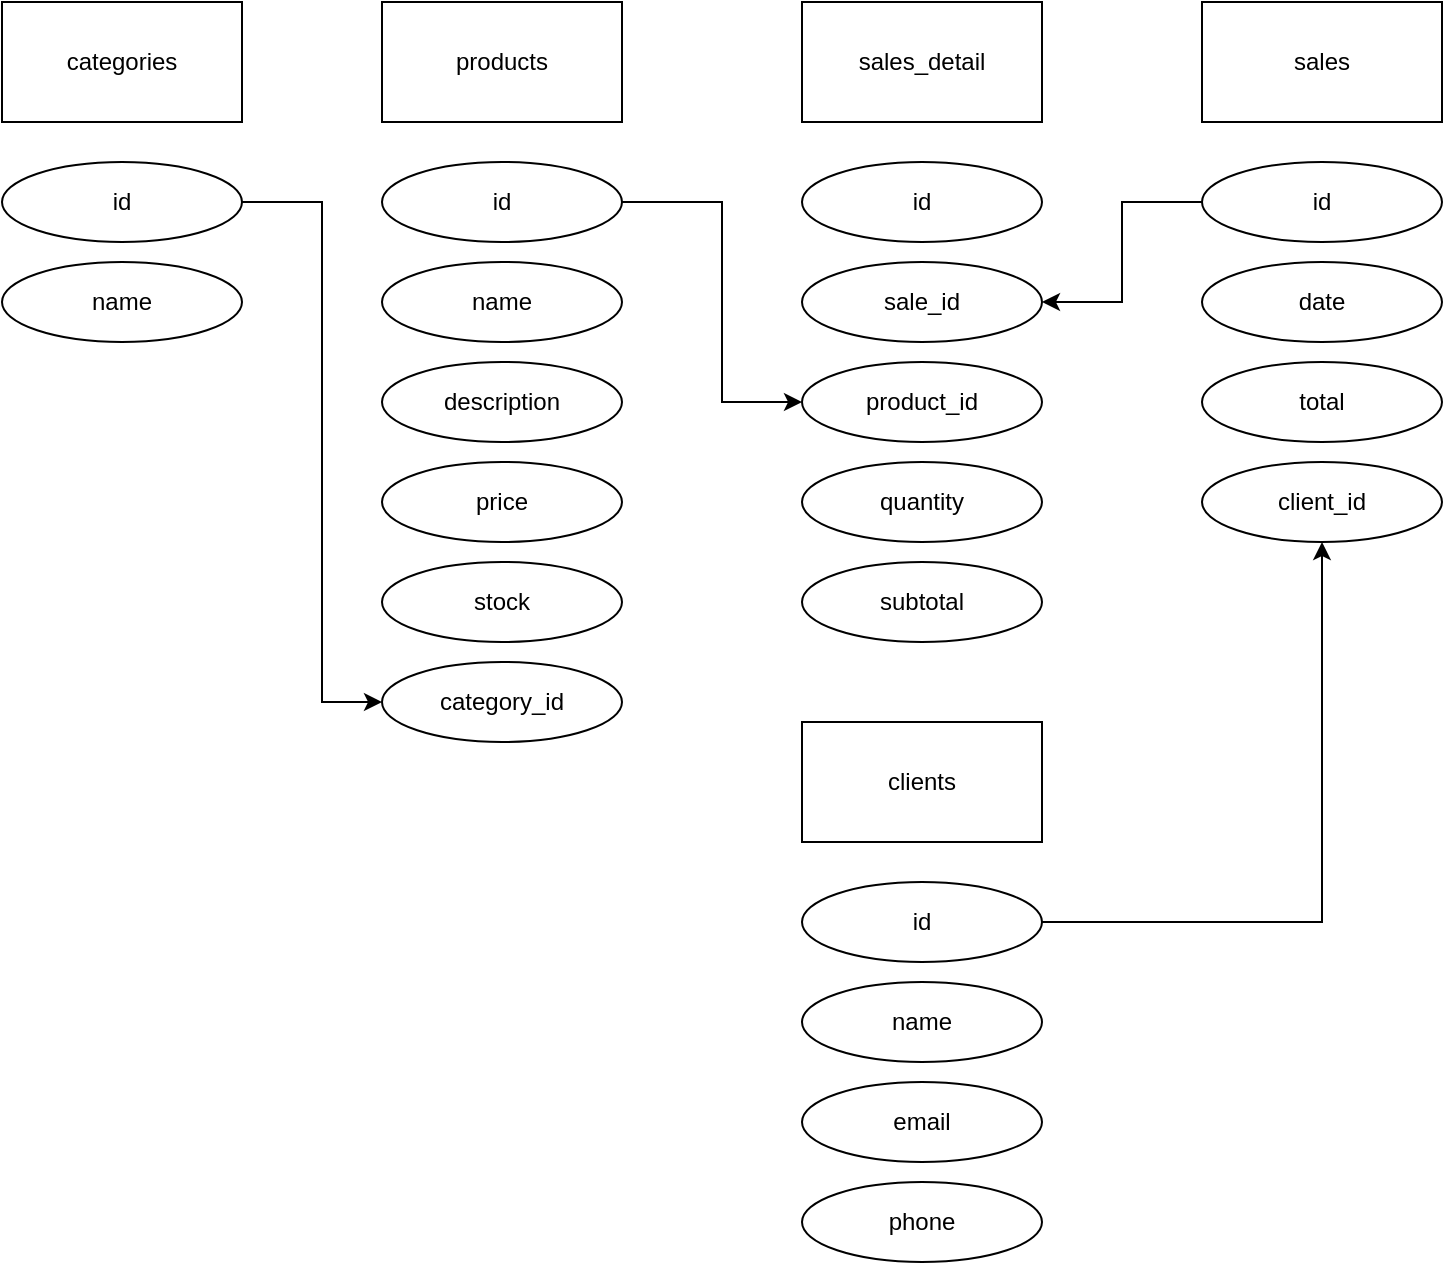<mxfile version="26.0.11">
  <diagram name="Página-1" id="KKtY-4QSCPNu8tnF1wRO">
    <mxGraphModel dx="1434" dy="738" grid="1" gridSize="10" guides="1" tooltips="1" connect="1" arrows="1" fold="1" page="1" pageScale="1" pageWidth="827" pageHeight="1169" math="0" shadow="0">
      <root>
        <mxCell id="0" />
        <mxCell id="1" parent="0" />
        <mxCell id="5BBRXqGd__htqxoRcPK4-16" value="" style="group" vertex="1" connectable="0" parent="1">
          <mxGeometry x="230" y="40" width="120" height="370" as="geometry" />
        </mxCell>
        <mxCell id="5BBRXqGd__htqxoRcPK4-1" value="products" style="rounded=0;whiteSpace=wrap;html=1;" vertex="1" parent="5BBRXqGd__htqxoRcPK4-16">
          <mxGeometry width="120" height="60" as="geometry" />
        </mxCell>
        <mxCell id="5BBRXqGd__htqxoRcPK4-2" value="id" style="ellipse;whiteSpace=wrap;html=1;strokeColor=light-dark(#000000,#009900);" vertex="1" parent="5BBRXqGd__htqxoRcPK4-16">
          <mxGeometry y="80" width="120" height="40" as="geometry" />
        </mxCell>
        <mxCell id="5BBRXqGd__htqxoRcPK4-3" value="name" style="ellipse;whiteSpace=wrap;html=1;" vertex="1" parent="5BBRXqGd__htqxoRcPK4-16">
          <mxGeometry y="130" width="120" height="40" as="geometry" />
        </mxCell>
        <mxCell id="5BBRXqGd__htqxoRcPK4-4" value="description" style="ellipse;whiteSpace=wrap;html=1;" vertex="1" parent="5BBRXqGd__htqxoRcPK4-16">
          <mxGeometry y="180" width="120" height="40" as="geometry" />
        </mxCell>
        <mxCell id="5BBRXqGd__htqxoRcPK4-5" value="price" style="ellipse;whiteSpace=wrap;html=1;" vertex="1" parent="5BBRXqGd__htqxoRcPK4-16">
          <mxGeometry y="230" width="120" height="40" as="geometry" />
        </mxCell>
        <mxCell id="5BBRXqGd__htqxoRcPK4-6" value="stock" style="ellipse;whiteSpace=wrap;html=1;" vertex="1" parent="5BBRXqGd__htqxoRcPK4-16">
          <mxGeometry y="280" width="120" height="40" as="geometry" />
        </mxCell>
        <mxCell id="5BBRXqGd__htqxoRcPK4-7" value="category_id" style="ellipse;whiteSpace=wrap;html=1;strokeColor=light-dark(#000000,#CC0000);" vertex="1" parent="5BBRXqGd__htqxoRcPK4-16">
          <mxGeometry y="330" width="120" height="40" as="geometry" />
        </mxCell>
        <mxCell id="5BBRXqGd__htqxoRcPK4-17" value="" style="group" vertex="1" connectable="0" parent="1">
          <mxGeometry x="40" y="40" width="120" height="170" as="geometry" />
        </mxCell>
        <mxCell id="5BBRXqGd__htqxoRcPK4-8" value="categories" style="rounded=0;whiteSpace=wrap;html=1;" vertex="1" parent="5BBRXqGd__htqxoRcPK4-17">
          <mxGeometry width="120" height="60" as="geometry" />
        </mxCell>
        <mxCell id="5BBRXqGd__htqxoRcPK4-9" value="id" style="ellipse;whiteSpace=wrap;html=1;strokeColor=light-dark(#000000,#009900);" vertex="1" parent="5BBRXqGd__htqxoRcPK4-17">
          <mxGeometry y="80" width="120" height="40" as="geometry" />
        </mxCell>
        <mxCell id="5BBRXqGd__htqxoRcPK4-10" value="name" style="ellipse;whiteSpace=wrap;html=1;" vertex="1" parent="5BBRXqGd__htqxoRcPK4-17">
          <mxGeometry y="130" width="120" height="40" as="geometry" />
        </mxCell>
        <mxCell id="5BBRXqGd__htqxoRcPK4-19" style="edgeStyle=orthogonalEdgeStyle;rounded=0;orthogonalLoop=1;jettySize=auto;html=1;exitX=1;exitY=0.5;exitDx=0;exitDy=0;entryX=0;entryY=0.5;entryDx=0;entryDy=0;" edge="1" parent="1" source="5BBRXqGd__htqxoRcPK4-9" target="5BBRXqGd__htqxoRcPK4-7">
          <mxGeometry relative="1" as="geometry">
            <Array as="points">
              <mxPoint x="200" y="140" />
              <mxPoint x="200" y="390" />
            </Array>
          </mxGeometry>
        </mxCell>
        <mxCell id="5BBRXqGd__htqxoRcPK4-44" value="" style="group" vertex="1" connectable="0" parent="1">
          <mxGeometry x="440" y="40" width="120" height="320" as="geometry" />
        </mxCell>
        <mxCell id="5BBRXqGd__htqxoRcPK4-38" value="sales_detail" style="rounded=0;whiteSpace=wrap;html=1;" vertex="1" parent="5BBRXqGd__htqxoRcPK4-44">
          <mxGeometry width="120" height="60" as="geometry" />
        </mxCell>
        <mxCell id="5BBRXqGd__htqxoRcPK4-39" value="id" style="ellipse;whiteSpace=wrap;html=1;strokeColor=light-dark(#000000,#009900);" vertex="1" parent="5BBRXqGd__htqxoRcPK4-44">
          <mxGeometry y="80" width="120" height="40" as="geometry" />
        </mxCell>
        <mxCell id="5BBRXqGd__htqxoRcPK4-40" value="sale_id" style="ellipse;whiteSpace=wrap;html=1;strokeColor=light-dark(#000000,#CC0000);" vertex="1" parent="5BBRXqGd__htqxoRcPK4-44">
          <mxGeometry y="130" width="120" height="40" as="geometry" />
        </mxCell>
        <mxCell id="5BBRXqGd__htqxoRcPK4-41" value="product_id" style="ellipse;whiteSpace=wrap;html=1;strokeColor=light-dark(#000000,#CC0000);" vertex="1" parent="5BBRXqGd__htqxoRcPK4-44">
          <mxGeometry y="180" width="120" height="40" as="geometry" />
        </mxCell>
        <mxCell id="5BBRXqGd__htqxoRcPK4-42" value="quantity" style="ellipse;whiteSpace=wrap;html=1;" vertex="1" parent="5BBRXqGd__htqxoRcPK4-44">
          <mxGeometry y="230" width="120" height="40" as="geometry" />
        </mxCell>
        <mxCell id="5BBRXqGd__htqxoRcPK4-43" value="subtotal" style="ellipse;whiteSpace=wrap;html=1;" vertex="1" parent="5BBRXqGd__htqxoRcPK4-44">
          <mxGeometry y="280" width="120" height="40" as="geometry" />
        </mxCell>
        <mxCell id="5BBRXqGd__htqxoRcPK4-45" value="" style="group" vertex="1" connectable="0" parent="1">
          <mxGeometry x="440" y="400" width="120" height="270" as="geometry" />
        </mxCell>
        <mxCell id="5BBRXqGd__htqxoRcPK4-11" value="clients" style="rounded=0;whiteSpace=wrap;html=1;" vertex="1" parent="5BBRXqGd__htqxoRcPK4-45">
          <mxGeometry width="120" height="60" as="geometry" />
        </mxCell>
        <mxCell id="5BBRXqGd__htqxoRcPK4-12" value="id" style="ellipse;whiteSpace=wrap;html=1;strokeColor=light-dark(#000000,#009900);" vertex="1" parent="5BBRXqGd__htqxoRcPK4-45">
          <mxGeometry y="80" width="120" height="40" as="geometry" />
        </mxCell>
        <mxCell id="5BBRXqGd__htqxoRcPK4-13" value="name" style="ellipse;whiteSpace=wrap;html=1;" vertex="1" parent="5BBRXqGd__htqxoRcPK4-45">
          <mxGeometry y="130" width="120" height="40" as="geometry" />
        </mxCell>
        <mxCell id="5BBRXqGd__htqxoRcPK4-14" value="email" style="ellipse;whiteSpace=wrap;html=1;" vertex="1" parent="5BBRXqGd__htqxoRcPK4-45">
          <mxGeometry y="180" width="120" height="40" as="geometry" />
        </mxCell>
        <mxCell id="5BBRXqGd__htqxoRcPK4-15" value="phone" style="ellipse;whiteSpace=wrap;html=1;" vertex="1" parent="5BBRXqGd__htqxoRcPK4-45">
          <mxGeometry y="230" width="120" height="40" as="geometry" />
        </mxCell>
        <mxCell id="5BBRXqGd__htqxoRcPK4-46" value="" style="group" vertex="1" connectable="0" parent="1">
          <mxGeometry x="640" y="40" width="120" height="270" as="geometry" />
        </mxCell>
        <mxCell id="5BBRXqGd__htqxoRcPK4-21" value="sales" style="rounded=0;whiteSpace=wrap;html=1;" vertex="1" parent="5BBRXqGd__htqxoRcPK4-46">
          <mxGeometry width="120" height="60" as="geometry" />
        </mxCell>
        <mxCell id="5BBRXqGd__htqxoRcPK4-34" value="id" style="ellipse;whiteSpace=wrap;html=1;strokeColor=light-dark(#000000,#009900);" vertex="1" parent="5BBRXqGd__htqxoRcPK4-46">
          <mxGeometry y="80" width="120" height="40" as="geometry" />
        </mxCell>
        <mxCell id="5BBRXqGd__htqxoRcPK4-35" value="date" style="ellipse;whiteSpace=wrap;html=1;" vertex="1" parent="5BBRXqGd__htqxoRcPK4-46">
          <mxGeometry y="130" width="120" height="40" as="geometry" />
        </mxCell>
        <mxCell id="5BBRXqGd__htqxoRcPK4-36" value="total" style="ellipse;whiteSpace=wrap;html=1;" vertex="1" parent="5BBRXqGd__htqxoRcPK4-46">
          <mxGeometry y="180" width="120" height="40" as="geometry" />
        </mxCell>
        <mxCell id="5BBRXqGd__htqxoRcPK4-37" value="client_id" style="ellipse;whiteSpace=wrap;html=1;strokeColor=light-dark(#000000,#CC0000);" vertex="1" parent="5BBRXqGd__htqxoRcPK4-46">
          <mxGeometry y="230" width="120" height="40" as="geometry" />
        </mxCell>
        <mxCell id="5BBRXqGd__htqxoRcPK4-47" style="edgeStyle=orthogonalEdgeStyle;rounded=0;orthogonalLoop=1;jettySize=auto;html=1;exitX=1;exitY=0.5;exitDx=0;exitDy=0;entryX=0;entryY=0.5;entryDx=0;entryDy=0;" edge="1" parent="1" source="5BBRXqGd__htqxoRcPK4-2" target="5BBRXqGd__htqxoRcPK4-41">
          <mxGeometry relative="1" as="geometry">
            <Array as="points">
              <mxPoint x="400" y="140" />
              <mxPoint x="400" y="240" />
            </Array>
          </mxGeometry>
        </mxCell>
        <mxCell id="5BBRXqGd__htqxoRcPK4-48" style="edgeStyle=orthogonalEdgeStyle;rounded=0;orthogonalLoop=1;jettySize=auto;html=1;exitX=0;exitY=0.5;exitDx=0;exitDy=0;entryX=1;entryY=0.5;entryDx=0;entryDy=0;" edge="1" parent="1" source="5BBRXqGd__htqxoRcPK4-34" target="5BBRXqGd__htqxoRcPK4-40">
          <mxGeometry relative="1" as="geometry" />
        </mxCell>
        <mxCell id="5BBRXqGd__htqxoRcPK4-49" style="edgeStyle=orthogonalEdgeStyle;rounded=0;orthogonalLoop=1;jettySize=auto;html=1;exitX=1;exitY=0.5;exitDx=0;exitDy=0;entryX=0.5;entryY=1;entryDx=0;entryDy=0;" edge="1" parent="1" source="5BBRXqGd__htqxoRcPK4-12" target="5BBRXqGd__htqxoRcPK4-37">
          <mxGeometry relative="1" as="geometry" />
        </mxCell>
      </root>
    </mxGraphModel>
  </diagram>
</mxfile>
